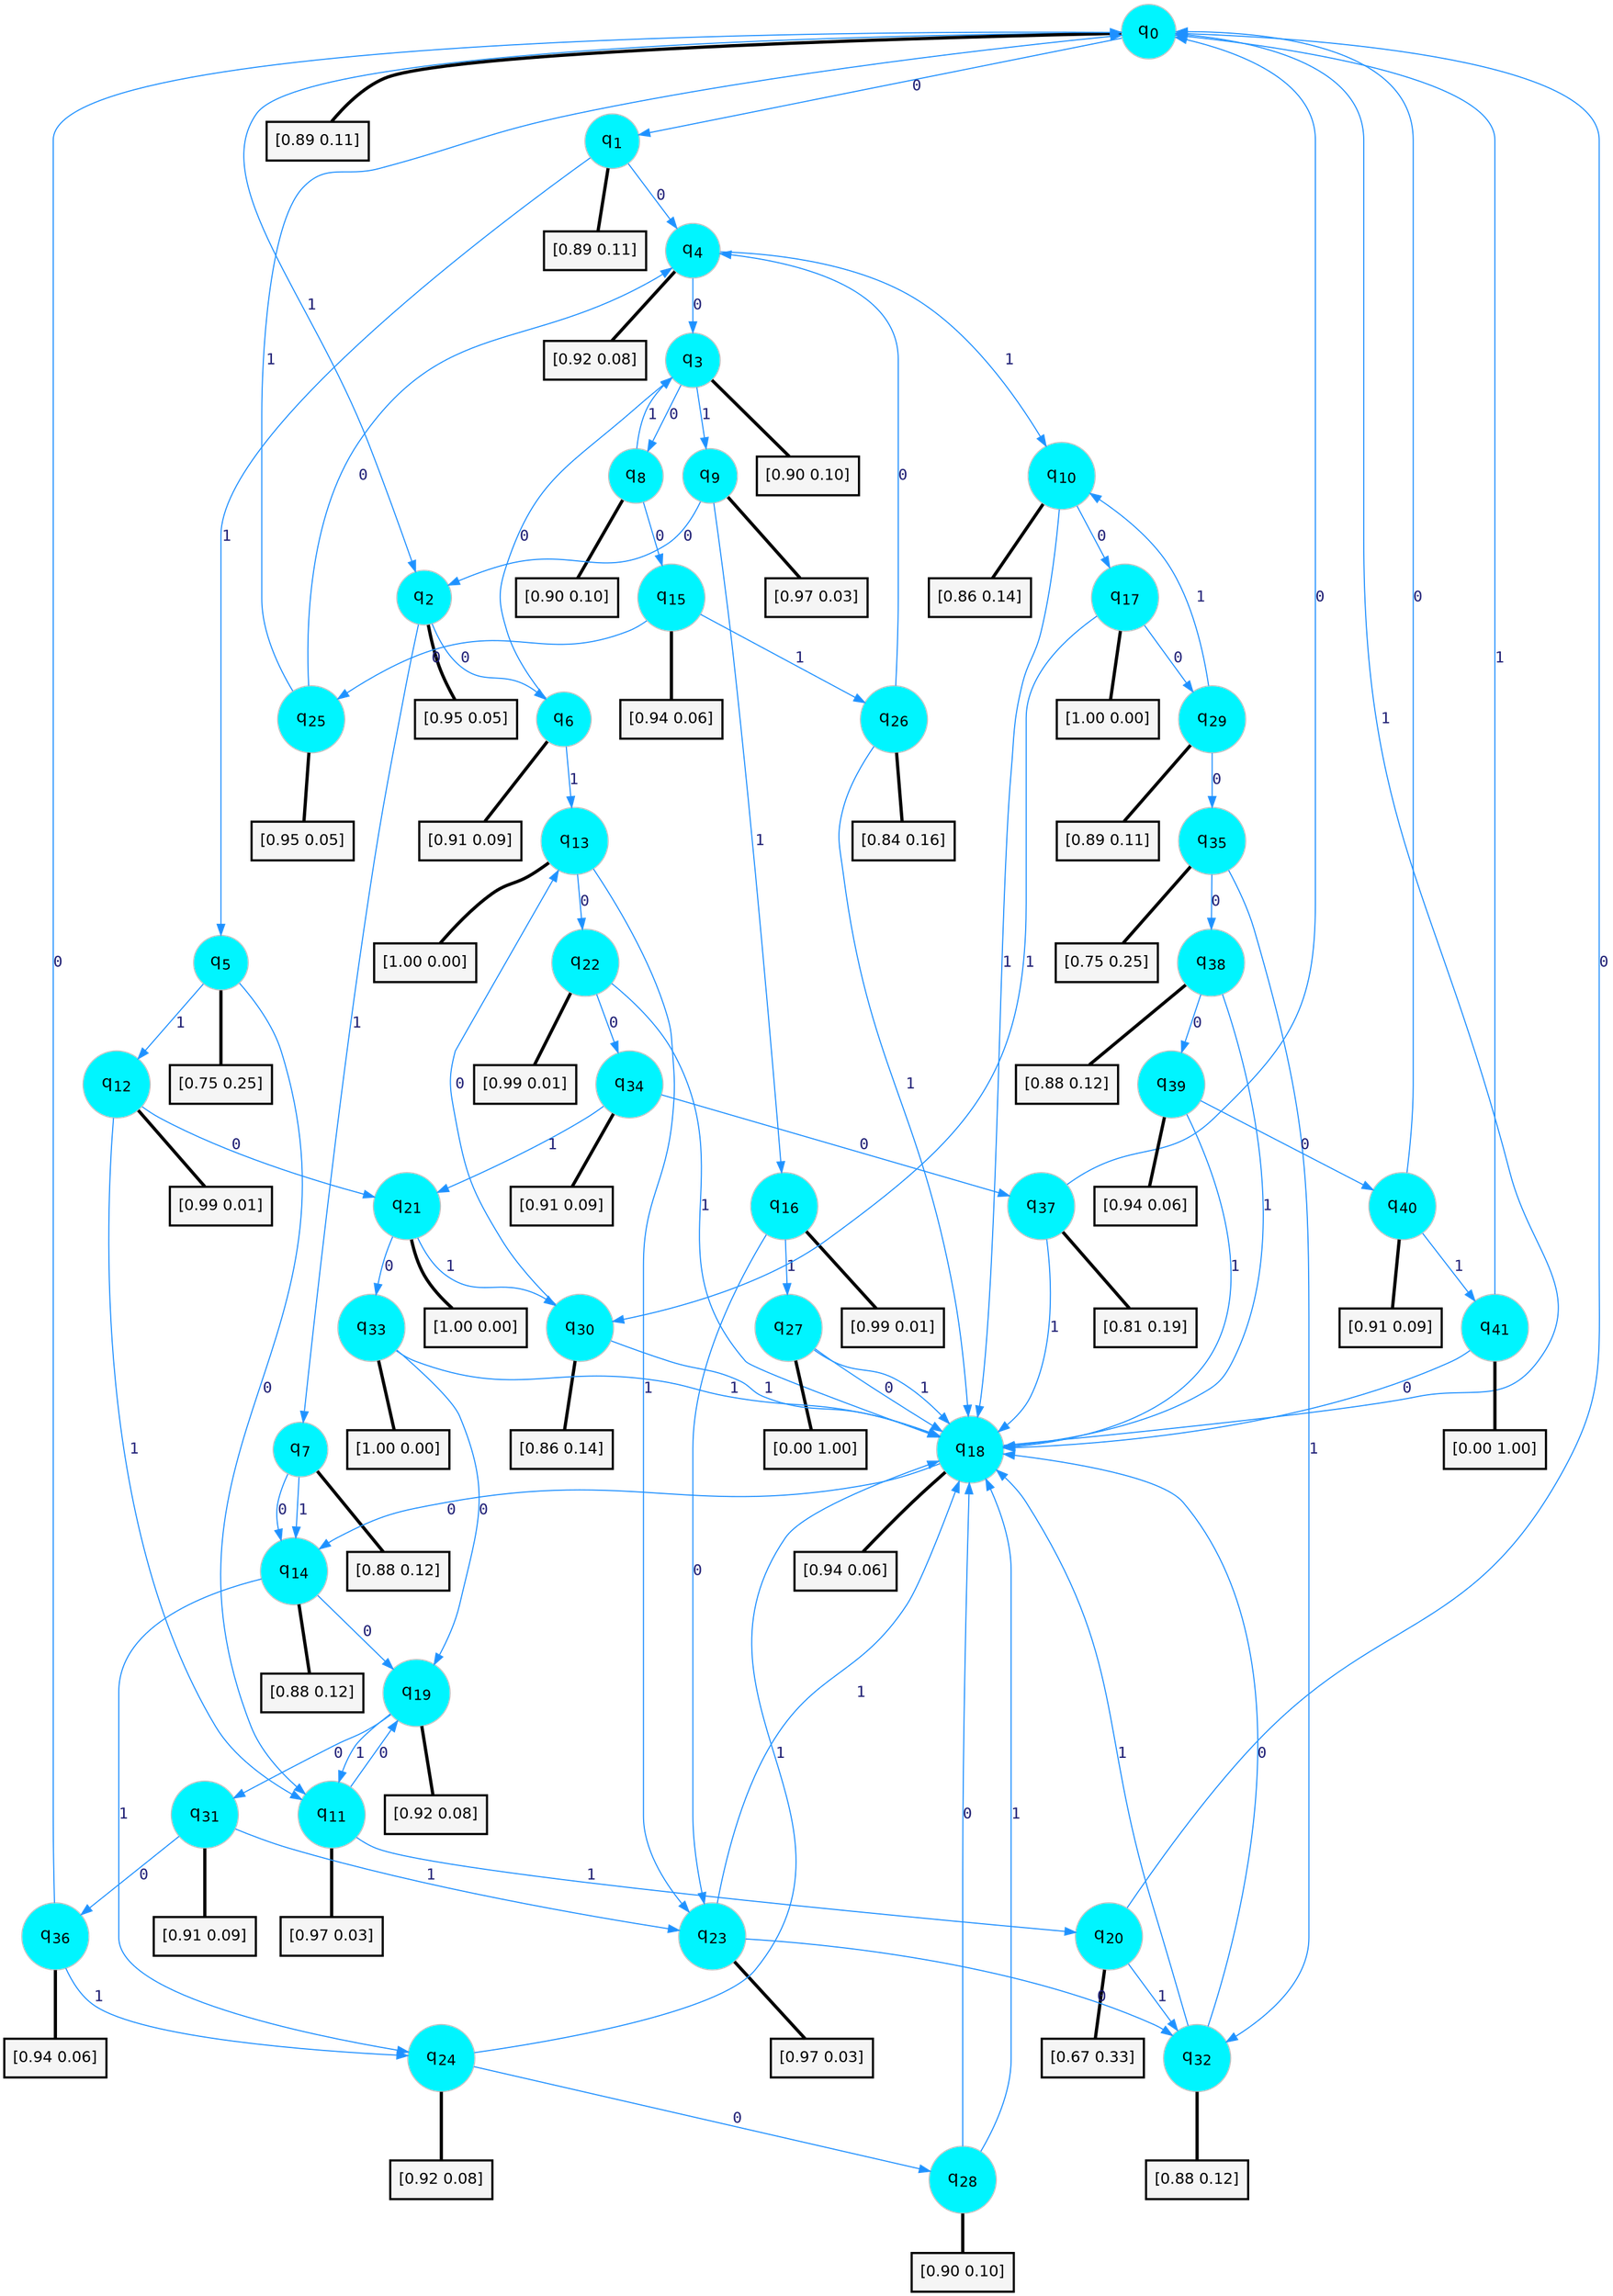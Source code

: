 digraph G {
graph [
bgcolor=transparent, dpi=300, rankdir=TD, size="40,25"];
node [
color=gray, fillcolor=turquoise1, fontcolor=black, fontname=Helvetica, fontsize=16, fontweight=bold, shape=circle, style=filled];
edge [
arrowsize=1, color=dodgerblue1, fontcolor=midnightblue, fontname=courier, fontweight=bold, penwidth=1, style=solid, weight=20];
0[label=<q<SUB>0</SUB>>];
1[label=<q<SUB>1</SUB>>];
2[label=<q<SUB>2</SUB>>];
3[label=<q<SUB>3</SUB>>];
4[label=<q<SUB>4</SUB>>];
5[label=<q<SUB>5</SUB>>];
6[label=<q<SUB>6</SUB>>];
7[label=<q<SUB>7</SUB>>];
8[label=<q<SUB>8</SUB>>];
9[label=<q<SUB>9</SUB>>];
10[label=<q<SUB>10</SUB>>];
11[label=<q<SUB>11</SUB>>];
12[label=<q<SUB>12</SUB>>];
13[label=<q<SUB>13</SUB>>];
14[label=<q<SUB>14</SUB>>];
15[label=<q<SUB>15</SUB>>];
16[label=<q<SUB>16</SUB>>];
17[label=<q<SUB>17</SUB>>];
18[label=<q<SUB>18</SUB>>];
19[label=<q<SUB>19</SUB>>];
20[label=<q<SUB>20</SUB>>];
21[label=<q<SUB>21</SUB>>];
22[label=<q<SUB>22</SUB>>];
23[label=<q<SUB>23</SUB>>];
24[label=<q<SUB>24</SUB>>];
25[label=<q<SUB>25</SUB>>];
26[label=<q<SUB>26</SUB>>];
27[label=<q<SUB>27</SUB>>];
28[label=<q<SUB>28</SUB>>];
29[label=<q<SUB>29</SUB>>];
30[label=<q<SUB>30</SUB>>];
31[label=<q<SUB>31</SUB>>];
32[label=<q<SUB>32</SUB>>];
33[label=<q<SUB>33</SUB>>];
34[label=<q<SUB>34</SUB>>];
35[label=<q<SUB>35</SUB>>];
36[label=<q<SUB>36</SUB>>];
37[label=<q<SUB>37</SUB>>];
38[label=<q<SUB>38</SUB>>];
39[label=<q<SUB>39</SUB>>];
40[label=<q<SUB>40</SUB>>];
41[label=<q<SUB>41</SUB>>];
42[label="[0.89 0.11]", shape=box,fontcolor=black, fontname=Helvetica, fontsize=14, penwidth=2, fillcolor=whitesmoke,color=black];
43[label="[0.89 0.11]", shape=box,fontcolor=black, fontname=Helvetica, fontsize=14, penwidth=2, fillcolor=whitesmoke,color=black];
44[label="[0.95 0.05]", shape=box,fontcolor=black, fontname=Helvetica, fontsize=14, penwidth=2, fillcolor=whitesmoke,color=black];
45[label="[0.90 0.10]", shape=box,fontcolor=black, fontname=Helvetica, fontsize=14, penwidth=2, fillcolor=whitesmoke,color=black];
46[label="[0.92 0.08]", shape=box,fontcolor=black, fontname=Helvetica, fontsize=14, penwidth=2, fillcolor=whitesmoke,color=black];
47[label="[0.75 0.25]", shape=box,fontcolor=black, fontname=Helvetica, fontsize=14, penwidth=2, fillcolor=whitesmoke,color=black];
48[label="[0.91 0.09]", shape=box,fontcolor=black, fontname=Helvetica, fontsize=14, penwidth=2, fillcolor=whitesmoke,color=black];
49[label="[0.88 0.12]", shape=box,fontcolor=black, fontname=Helvetica, fontsize=14, penwidth=2, fillcolor=whitesmoke,color=black];
50[label="[0.90 0.10]", shape=box,fontcolor=black, fontname=Helvetica, fontsize=14, penwidth=2, fillcolor=whitesmoke,color=black];
51[label="[0.97 0.03]", shape=box,fontcolor=black, fontname=Helvetica, fontsize=14, penwidth=2, fillcolor=whitesmoke,color=black];
52[label="[0.86 0.14]", shape=box,fontcolor=black, fontname=Helvetica, fontsize=14, penwidth=2, fillcolor=whitesmoke,color=black];
53[label="[0.97 0.03]", shape=box,fontcolor=black, fontname=Helvetica, fontsize=14, penwidth=2, fillcolor=whitesmoke,color=black];
54[label="[0.99 0.01]", shape=box,fontcolor=black, fontname=Helvetica, fontsize=14, penwidth=2, fillcolor=whitesmoke,color=black];
55[label="[1.00 0.00]", shape=box,fontcolor=black, fontname=Helvetica, fontsize=14, penwidth=2, fillcolor=whitesmoke,color=black];
56[label="[0.88 0.12]", shape=box,fontcolor=black, fontname=Helvetica, fontsize=14, penwidth=2, fillcolor=whitesmoke,color=black];
57[label="[0.94 0.06]", shape=box,fontcolor=black, fontname=Helvetica, fontsize=14, penwidth=2, fillcolor=whitesmoke,color=black];
58[label="[0.99 0.01]", shape=box,fontcolor=black, fontname=Helvetica, fontsize=14, penwidth=2, fillcolor=whitesmoke,color=black];
59[label="[1.00 0.00]", shape=box,fontcolor=black, fontname=Helvetica, fontsize=14, penwidth=2, fillcolor=whitesmoke,color=black];
60[label="[0.94 0.06]", shape=box,fontcolor=black, fontname=Helvetica, fontsize=14, penwidth=2, fillcolor=whitesmoke,color=black];
61[label="[0.92 0.08]", shape=box,fontcolor=black, fontname=Helvetica, fontsize=14, penwidth=2, fillcolor=whitesmoke,color=black];
62[label="[0.67 0.33]", shape=box,fontcolor=black, fontname=Helvetica, fontsize=14, penwidth=2, fillcolor=whitesmoke,color=black];
63[label="[1.00 0.00]", shape=box,fontcolor=black, fontname=Helvetica, fontsize=14, penwidth=2, fillcolor=whitesmoke,color=black];
64[label="[0.99 0.01]", shape=box,fontcolor=black, fontname=Helvetica, fontsize=14, penwidth=2, fillcolor=whitesmoke,color=black];
65[label="[0.97 0.03]", shape=box,fontcolor=black, fontname=Helvetica, fontsize=14, penwidth=2, fillcolor=whitesmoke,color=black];
66[label="[0.92 0.08]", shape=box,fontcolor=black, fontname=Helvetica, fontsize=14, penwidth=2, fillcolor=whitesmoke,color=black];
67[label="[0.95 0.05]", shape=box,fontcolor=black, fontname=Helvetica, fontsize=14, penwidth=2, fillcolor=whitesmoke,color=black];
68[label="[0.84 0.16]", shape=box,fontcolor=black, fontname=Helvetica, fontsize=14, penwidth=2, fillcolor=whitesmoke,color=black];
69[label="[0.00 1.00]", shape=box,fontcolor=black, fontname=Helvetica, fontsize=14, penwidth=2, fillcolor=whitesmoke,color=black];
70[label="[0.90 0.10]", shape=box,fontcolor=black, fontname=Helvetica, fontsize=14, penwidth=2, fillcolor=whitesmoke,color=black];
71[label="[0.89 0.11]", shape=box,fontcolor=black, fontname=Helvetica, fontsize=14, penwidth=2, fillcolor=whitesmoke,color=black];
72[label="[0.86 0.14]", shape=box,fontcolor=black, fontname=Helvetica, fontsize=14, penwidth=2, fillcolor=whitesmoke,color=black];
73[label="[0.91 0.09]", shape=box,fontcolor=black, fontname=Helvetica, fontsize=14, penwidth=2, fillcolor=whitesmoke,color=black];
74[label="[0.88 0.12]", shape=box,fontcolor=black, fontname=Helvetica, fontsize=14, penwidth=2, fillcolor=whitesmoke,color=black];
75[label="[1.00 0.00]", shape=box,fontcolor=black, fontname=Helvetica, fontsize=14, penwidth=2, fillcolor=whitesmoke,color=black];
76[label="[0.91 0.09]", shape=box,fontcolor=black, fontname=Helvetica, fontsize=14, penwidth=2, fillcolor=whitesmoke,color=black];
77[label="[0.75 0.25]", shape=box,fontcolor=black, fontname=Helvetica, fontsize=14, penwidth=2, fillcolor=whitesmoke,color=black];
78[label="[0.94 0.06]", shape=box,fontcolor=black, fontname=Helvetica, fontsize=14, penwidth=2, fillcolor=whitesmoke,color=black];
79[label="[0.81 0.19]", shape=box,fontcolor=black, fontname=Helvetica, fontsize=14, penwidth=2, fillcolor=whitesmoke,color=black];
80[label="[0.88 0.12]", shape=box,fontcolor=black, fontname=Helvetica, fontsize=14, penwidth=2, fillcolor=whitesmoke,color=black];
81[label="[0.94 0.06]", shape=box,fontcolor=black, fontname=Helvetica, fontsize=14, penwidth=2, fillcolor=whitesmoke,color=black];
82[label="[0.91 0.09]", shape=box,fontcolor=black, fontname=Helvetica, fontsize=14, penwidth=2, fillcolor=whitesmoke,color=black];
83[label="[0.00 1.00]", shape=box,fontcolor=black, fontname=Helvetica, fontsize=14, penwidth=2, fillcolor=whitesmoke,color=black];
0->1 [label=0];
0->2 [label=1];
0->42 [arrowhead=none, penwidth=3,color=black];
1->4 [label=0];
1->5 [label=1];
1->43 [arrowhead=none, penwidth=3,color=black];
2->6 [label=0];
2->7 [label=1];
2->44 [arrowhead=none, penwidth=3,color=black];
3->8 [label=0];
3->9 [label=1];
3->45 [arrowhead=none, penwidth=3,color=black];
4->3 [label=0];
4->10 [label=1];
4->46 [arrowhead=none, penwidth=3,color=black];
5->11 [label=0];
5->12 [label=1];
5->47 [arrowhead=none, penwidth=3,color=black];
6->3 [label=0];
6->13 [label=1];
6->48 [arrowhead=none, penwidth=3,color=black];
7->14 [label=0];
7->14 [label=1];
7->49 [arrowhead=none, penwidth=3,color=black];
8->15 [label=0];
8->3 [label=1];
8->50 [arrowhead=none, penwidth=3,color=black];
9->2 [label=0];
9->16 [label=1];
9->51 [arrowhead=none, penwidth=3,color=black];
10->17 [label=0];
10->18 [label=1];
10->52 [arrowhead=none, penwidth=3,color=black];
11->19 [label=0];
11->20 [label=1];
11->53 [arrowhead=none, penwidth=3,color=black];
12->21 [label=0];
12->11 [label=1];
12->54 [arrowhead=none, penwidth=3,color=black];
13->22 [label=0];
13->23 [label=1];
13->55 [arrowhead=none, penwidth=3,color=black];
14->19 [label=0];
14->24 [label=1];
14->56 [arrowhead=none, penwidth=3,color=black];
15->25 [label=0];
15->26 [label=1];
15->57 [arrowhead=none, penwidth=3,color=black];
16->23 [label=0];
16->27 [label=1];
16->58 [arrowhead=none, penwidth=3,color=black];
17->29 [label=0];
17->30 [label=1];
17->59 [arrowhead=none, penwidth=3,color=black];
18->14 [label=0];
18->0 [label=1];
18->60 [arrowhead=none, penwidth=3,color=black];
19->31 [label=0];
19->11 [label=1];
19->61 [arrowhead=none, penwidth=3,color=black];
20->0 [label=0];
20->32 [label=1];
20->62 [arrowhead=none, penwidth=3,color=black];
21->33 [label=0];
21->30 [label=1];
21->63 [arrowhead=none, penwidth=3,color=black];
22->34 [label=0];
22->18 [label=1];
22->64 [arrowhead=none, penwidth=3,color=black];
23->32 [label=0];
23->18 [label=1];
23->65 [arrowhead=none, penwidth=3,color=black];
24->28 [label=0];
24->18 [label=1];
24->66 [arrowhead=none, penwidth=3,color=black];
25->4 [label=0];
25->0 [label=1];
25->67 [arrowhead=none, penwidth=3,color=black];
26->4 [label=0];
26->18 [label=1];
26->68 [arrowhead=none, penwidth=3,color=black];
27->18 [label=0];
27->18 [label=1];
27->69 [arrowhead=none, penwidth=3,color=black];
28->18 [label=0];
28->18 [label=1];
28->70 [arrowhead=none, penwidth=3,color=black];
29->35 [label=0];
29->10 [label=1];
29->71 [arrowhead=none, penwidth=3,color=black];
30->13 [label=0];
30->18 [label=1];
30->72 [arrowhead=none, penwidth=3,color=black];
31->36 [label=0];
31->23 [label=1];
31->73 [arrowhead=none, penwidth=3,color=black];
32->18 [label=0];
32->18 [label=1];
32->74 [arrowhead=none, penwidth=3,color=black];
33->19 [label=0];
33->18 [label=1];
33->75 [arrowhead=none, penwidth=3,color=black];
34->37 [label=0];
34->21 [label=1];
34->76 [arrowhead=none, penwidth=3,color=black];
35->38 [label=0];
35->32 [label=1];
35->77 [arrowhead=none, penwidth=3,color=black];
36->0 [label=0];
36->24 [label=1];
36->78 [arrowhead=none, penwidth=3,color=black];
37->0 [label=0];
37->18 [label=1];
37->79 [arrowhead=none, penwidth=3,color=black];
38->39 [label=0];
38->18 [label=1];
38->80 [arrowhead=none, penwidth=3,color=black];
39->40 [label=0];
39->18 [label=1];
39->81 [arrowhead=none, penwidth=3,color=black];
40->0 [label=0];
40->41 [label=1];
40->82 [arrowhead=none, penwidth=3,color=black];
41->18 [label=0];
41->0 [label=1];
41->83 [arrowhead=none, penwidth=3,color=black];
}
